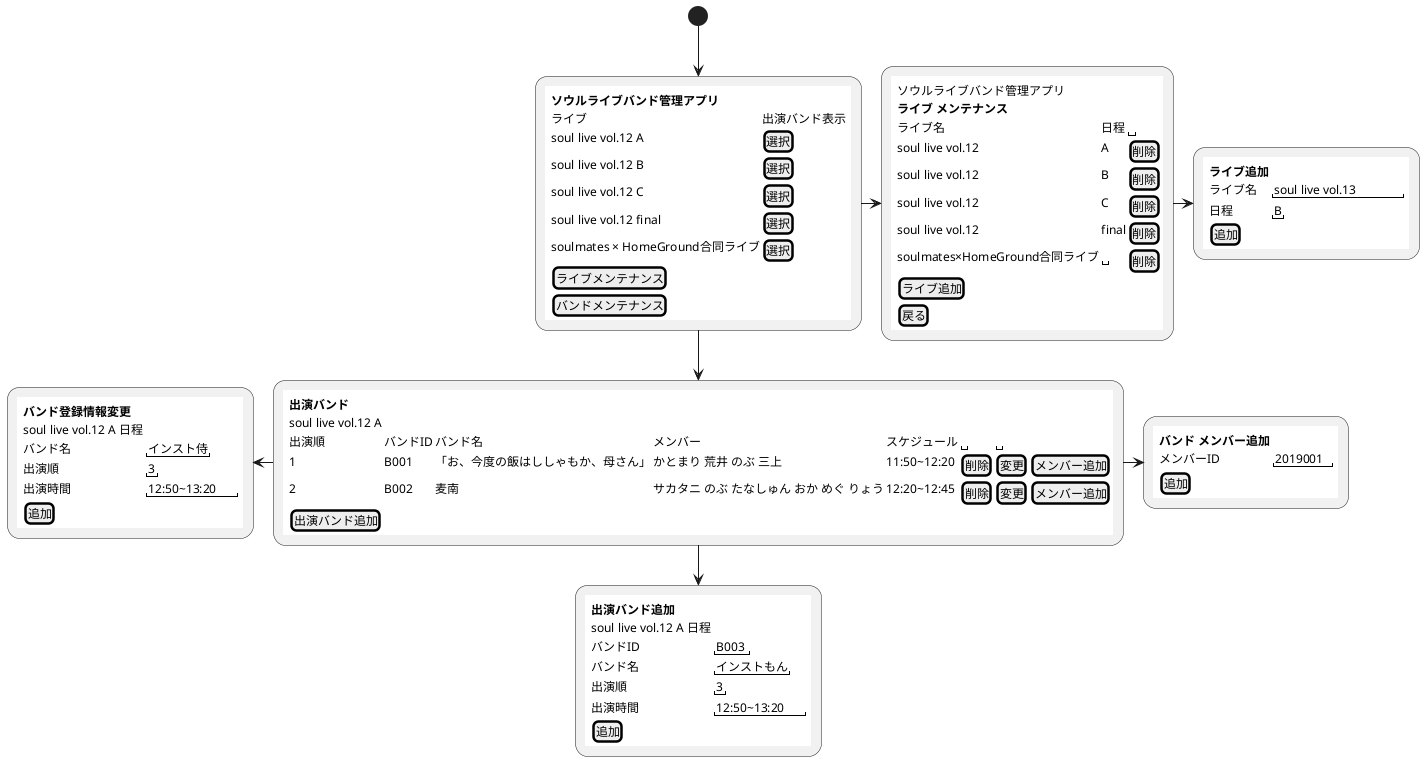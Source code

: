 @startuml name
(*) -->"
{{
    salt
    {
        <b>ソウルライブバンド管理アプリ
        ライブ|出演バンド表示
        soul live vol.12 A|[選択]
        soul live vol.12 B|[選択]
        soul live vol.12 C|[選択]
        soul live vol.12 final|[選択]
        soulmates × HomeGround合同ライブ|[選択]
        [ライブメンテナンス]
        [バンドメンテナンス]
    }
}}
" as home

home -down->"
{{
    salt
    {
        <b>出演バンド
        soul live vol.12 A
        出演順|バンドID|バンド名|メンバー|スケジュール|""|""
        1|B001|「お、今度の飯はししゃもか、母さん」|かとまり 荒井 のぶ 三上|11:50~12:20|[削除]|[変更]|[メンバー追加]
        2|B002|麦南|サカタニ のぶ たなしゅん おか めぐ りょう|12:20~12:45|[削除]|[変更]|[メンバー追加]
        [出演バンド追加]
    }
}}
" as show_band

show_band -down->"
{{
    salt
    {
        <b>出演バンド追加
        soul live vol.12 A 日程
        バンドID|"B003"
        バンド名|"インストもん"
        出演順|"3"
        出演時間|"12:50~13:20"
        [追加]
    }
}}
" as insert_band_for_live

show_band -left->"
{{
    salt
    {
        <b>バンド登録情報変更
        soul live vol.12 A 日程
        バンド名|"インスト侍"
        出演順|"3"
        出演時間|"12:50~13:20"
        [追加]
    }
}}
" as update_band_for_live

show_band -right->"
{{
    salt
    {
        <b>バンド メンバー追加
        メンバーID|"2019001"
        [追加]
    }
}}
" as insert_member

home -right->"
{{
    salt
    {
        ソウルライブバンド管理アプリ
        <b>ライブ メンテナンス
        ライブ名|日程|""
        soul live vol.12|A|[削除]
        soul live vol.12|B|[削除]
        soul live vol.12|C|[削除]
        soul live vol.12|final|[削除]
        soulmates×HomeGround合同ライブ|""|[削除]
        [ライブ追加]
        [戻る]
    }
}}
" as live_mentenance

live_mentenance ->"
{{
    salt
    {
        <b>ライブ追加
        ライブ名|"soul live vol.13"
        日程|"B"
        [追加]
    }
}}
" as insert_live
@enduml